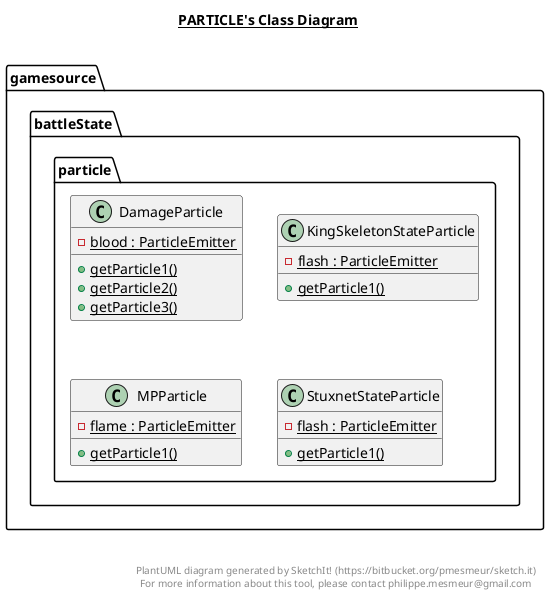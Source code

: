 @startuml

title __PARTICLE's Class Diagram__\n

  namespace gamesource {
    namespace battleState.particle {
      class gamesource.battleState.particle.DamageParticle {
          {static} - blood : ParticleEmitter
          {static} + getParticle1()
          {static} + getParticle2()
          {static} + getParticle3()
      }
    }
  }
  

  namespace gamesource {
    namespace battleState.particle {
      class gamesource.battleState.particle.KingSkeletonStateParticle {
          {static} - flash : ParticleEmitter
          {static} + getParticle1()
      }
    }
  }
  

  namespace gamesource {
    namespace battleState.particle {
      class gamesource.battleState.particle.MPParticle {
          {static} - flame : ParticleEmitter
          {static} + getParticle1()
      }
    }
  }
  

  namespace gamesource {
    namespace battleState.particle {
      class gamesource.battleState.particle.StuxnetStateParticle {
          {static} - flash : ParticleEmitter
          {static} + getParticle1()
      }
    }
  }
  



right footer


PlantUML diagram generated by SketchIt! (https://bitbucket.org/pmesmeur/sketch.it)
For more information about this tool, please contact philippe.mesmeur@gmail.com
endfooter

@enduml
